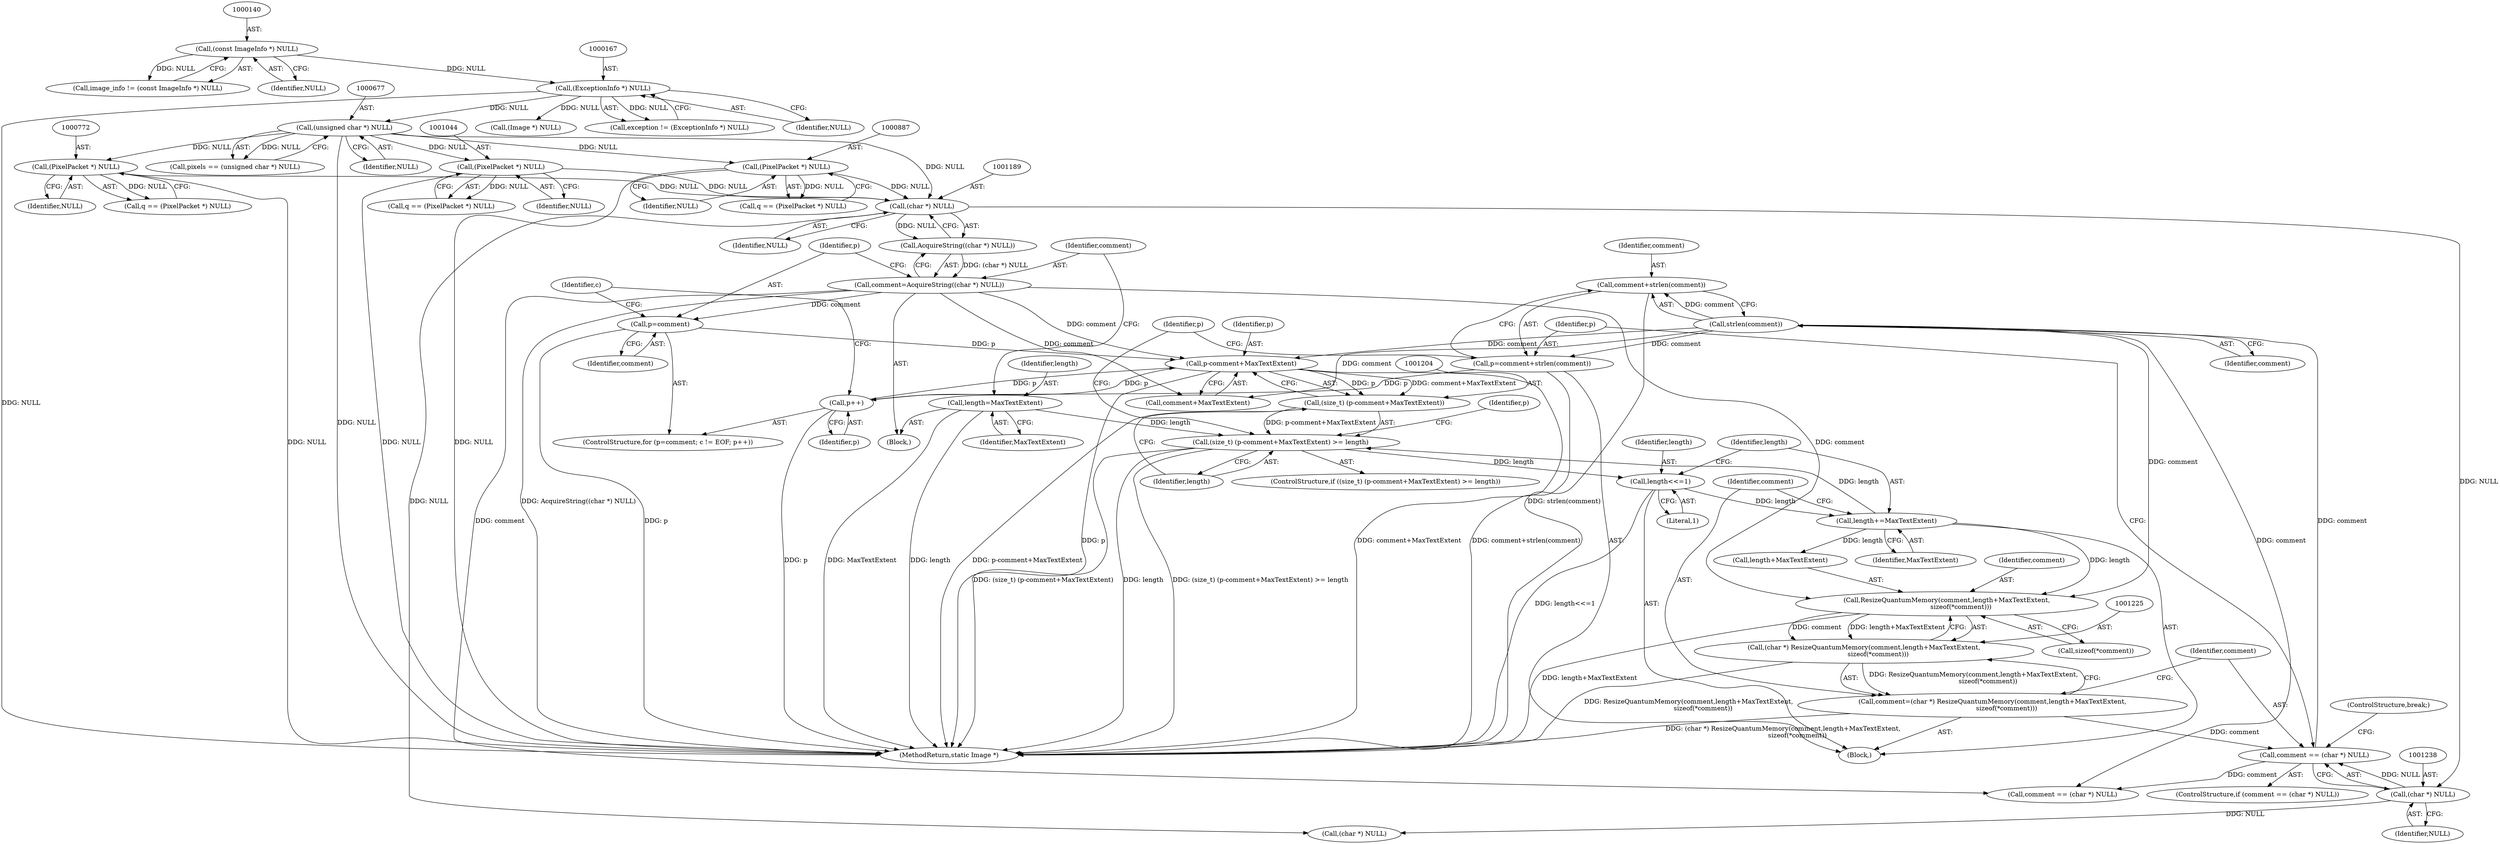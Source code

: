 digraph "0_ImageMagick_424d40ebfcde48bb872eba75179d3d73704fdf1f@API" {
"1001243" [label="(Call,comment+strlen(comment))"];
"1001245" [label="(Call,strlen(comment))"];
"1001235" [label="(Call,comment == (char *) NULL)"];
"1001222" [label="(Call,comment=(char *) ResizeQuantumMemory(comment,length+MaxTextExtent,\n              sizeof(*comment)))"];
"1001224" [label="(Call,(char *) ResizeQuantumMemory(comment,length+MaxTextExtent,\n              sizeof(*comment)))"];
"1001226" [label="(Call,ResizeQuantumMemory(comment,length+MaxTextExtent,\n              sizeof(*comment)))"];
"1001185" [label="(Call,comment=AcquireString((char *) NULL))"];
"1001187" [label="(Call,AcquireString((char *) NULL))"];
"1001188" [label="(Call,(char *) NULL)"];
"1000676" [label="(Call,(unsigned char *) NULL)"];
"1000166" [label="(Call,(ExceptionInfo *) NULL)"];
"1000139" [label="(Call,(const ImageInfo *) NULL)"];
"1000771" [label="(Call,(PixelPacket *) NULL)"];
"1001043" [label="(Call,(PixelPacket *) NULL)"];
"1000886" [label="(Call,(PixelPacket *) NULL)"];
"1001219" [label="(Call,length+=MaxTextExtent)"];
"1001216" [label="(Call,length<<=1)"];
"1001202" [label="(Call,(size_t) (p-comment+MaxTextExtent) >= length)"];
"1001203" [label="(Call,(size_t) (p-comment+MaxTextExtent))"];
"1001205" [label="(Call,p-comment+MaxTextExtent)"];
"1001198" [label="(Call,p++)"];
"1001241" [label="(Call,p=comment+strlen(comment))"];
"1001192" [label="(Call,p=comment)"];
"1001182" [label="(Call,length=MaxTextExtent)"];
"1001237" [label="(Call,(char *) NULL)"];
"1001216" [label="(Call,length<<=1)"];
"1001223" [label="(Identifier,comment)"];
"1001045" [label="(Identifier,NULL)"];
"1000769" [label="(Call,q == (PixelPacket *) NULL)"];
"1000674" [label="(Call,pixels == (unsigned char *) NULL)"];
"1001224" [label="(Call,(char *) ResizeQuantumMemory(comment,length+MaxTextExtent,\n              sizeof(*comment)))"];
"1001192" [label="(Call,p=comment)"];
"1001214" [label="(Identifier,p)"];
"1001239" [label="(Identifier,NULL)"];
"1001236" [label="(Identifier,comment)"];
"1001206" [label="(Identifier,p)"];
"1001222" [label="(Call,comment=(char *) ResizeQuantumMemory(comment,length+MaxTextExtent,\n              sizeof(*comment)))"];
"1001203" [label="(Call,(size_t) (p-comment+MaxTextExtent))"];
"1001191" [label="(ControlStructure,for (p=comment; c != EOF; p++))"];
"1001242" [label="(Identifier,p)"];
"1000139" [label="(Call,(const ImageInfo *) NULL)"];
"1001201" [label="(ControlStructure,if ((size_t) (p-comment+MaxTextExtent) >= length))"];
"1001285" [label="(MethodReturn,static Image *)"];
"1001241" [label="(Call,p=comment+strlen(comment))"];
"1001187" [label="(Call,AcquireString((char *) NULL))"];
"1000886" [label="(Call,(PixelPacket *) NULL)"];
"1001184" [label="(Identifier,MaxTextExtent)"];
"1001183" [label="(Identifier,length)"];
"1001243" [label="(Call,comment+strlen(comment))"];
"1000196" [label="(Call,(Image *) NULL)"];
"1001041" [label="(Call,q == (PixelPacket *) NULL)"];
"1000678" [label="(Identifier,NULL)"];
"1000137" [label="(Call,image_info != (const ImageInfo *) NULL)"];
"1001194" [label="(Identifier,comment)"];
"1001207" [label="(Call,comment+MaxTextExtent)"];
"1001043" [label="(Call,(PixelPacket *) NULL)"];
"1001237" [label="(Call,(char *) NULL)"];
"1001234" [label="(ControlStructure,if (comment == (char *) NULL))"];
"1001198" [label="(Call,p++)"];
"1001210" [label="(Identifier,length)"];
"1001182" [label="(Call,length=MaxTextExtent)"];
"1001245" [label="(Call,strlen(comment))"];
"1000141" [label="(Identifier,NULL)"];
"1001249" [label="(Identifier,p)"];
"1000773" [label="(Identifier,NULL)"];
"1001205" [label="(Call,p-comment+MaxTextExtent)"];
"1000676" [label="(Call,(unsigned char *) NULL)"];
"1001220" [label="(Identifier,length)"];
"1001218" [label="(Literal,1)"];
"1001226" [label="(Call,ResizeQuantumMemory(comment,length+MaxTextExtent,\n              sizeof(*comment)))"];
"1000166" [label="(Call,(ExceptionInfo *) NULL)"];
"1001219" [label="(Call,length+=MaxTextExtent)"];
"1001231" [label="(Call,sizeof(*comment))"];
"1001199" [label="(Identifier,p)"];
"1001196" [label="(Identifier,c)"];
"1001188" [label="(Call,(char *) NULL)"];
"1001240" [label="(ControlStructure,break;)"];
"1000164" [label="(Call,exception != (ExceptionInfo *) NULL)"];
"1001185" [label="(Call,comment=AcquireString((char *) NULL))"];
"1001262" [label="(Call,(char *) NULL)"];
"1001217" [label="(Identifier,length)"];
"1001260" [label="(Call,comment == (char *) NULL)"];
"1001211" [label="(Block,)"];
"1000168" [label="(Identifier,NULL)"];
"1001202" [label="(Call,(size_t) (p-comment+MaxTextExtent) >= length)"];
"1001228" [label="(Call,length+MaxTextExtent)"];
"1001193" [label="(Identifier,p)"];
"1000884" [label="(Call,q == (PixelPacket *) NULL)"];
"1001235" [label="(Call,comment == (char *) NULL)"];
"1001246" [label="(Identifier,comment)"];
"1000771" [label="(Call,(PixelPacket *) NULL)"];
"1001244" [label="(Identifier,comment)"];
"1000888" [label="(Identifier,NULL)"];
"1001186" [label="(Identifier,comment)"];
"1001221" [label="(Identifier,MaxTextExtent)"];
"1001227" [label="(Identifier,comment)"];
"1001160" [label="(Block,)"];
"1001190" [label="(Identifier,NULL)"];
"1001243" -> "1001241"  [label="AST: "];
"1001243" -> "1001245"  [label="CFG: "];
"1001244" -> "1001243"  [label="AST: "];
"1001245" -> "1001243"  [label="AST: "];
"1001241" -> "1001243"  [label="CFG: "];
"1001243" -> "1001285"  [label="DDG: strlen(comment)"];
"1001245" -> "1001243"  [label="DDG: comment"];
"1001245" -> "1001246"  [label="CFG: "];
"1001246" -> "1001245"  [label="AST: "];
"1001245" -> "1001205"  [label="DDG: comment"];
"1001245" -> "1001207"  [label="DDG: comment"];
"1001245" -> "1001226"  [label="DDG: comment"];
"1001245" -> "1001241"  [label="DDG: comment"];
"1001235" -> "1001245"  [label="DDG: comment"];
"1001245" -> "1001260"  [label="DDG: comment"];
"1001235" -> "1001234"  [label="AST: "];
"1001235" -> "1001237"  [label="CFG: "];
"1001236" -> "1001235"  [label="AST: "];
"1001237" -> "1001235"  [label="AST: "];
"1001240" -> "1001235"  [label="CFG: "];
"1001242" -> "1001235"  [label="CFG: "];
"1001222" -> "1001235"  [label="DDG: comment"];
"1001237" -> "1001235"  [label="DDG: NULL"];
"1001235" -> "1001260"  [label="DDG: comment"];
"1001222" -> "1001211"  [label="AST: "];
"1001222" -> "1001224"  [label="CFG: "];
"1001223" -> "1001222"  [label="AST: "];
"1001224" -> "1001222"  [label="AST: "];
"1001236" -> "1001222"  [label="CFG: "];
"1001222" -> "1001285"  [label="DDG: (char *) ResizeQuantumMemory(comment,length+MaxTextExtent,\n              sizeof(*comment))"];
"1001224" -> "1001222"  [label="DDG: ResizeQuantumMemory(comment,length+MaxTextExtent,\n              sizeof(*comment))"];
"1001224" -> "1001226"  [label="CFG: "];
"1001225" -> "1001224"  [label="AST: "];
"1001226" -> "1001224"  [label="AST: "];
"1001224" -> "1001285"  [label="DDG: ResizeQuantumMemory(comment,length+MaxTextExtent,\n              sizeof(*comment))"];
"1001226" -> "1001224"  [label="DDG: comment"];
"1001226" -> "1001224"  [label="DDG: length+MaxTextExtent"];
"1001226" -> "1001231"  [label="CFG: "];
"1001227" -> "1001226"  [label="AST: "];
"1001228" -> "1001226"  [label="AST: "];
"1001231" -> "1001226"  [label="AST: "];
"1001226" -> "1001285"  [label="DDG: length+MaxTextExtent"];
"1001185" -> "1001226"  [label="DDG: comment"];
"1001219" -> "1001226"  [label="DDG: length"];
"1001185" -> "1001160"  [label="AST: "];
"1001185" -> "1001187"  [label="CFG: "];
"1001186" -> "1001185"  [label="AST: "];
"1001187" -> "1001185"  [label="AST: "];
"1001193" -> "1001185"  [label="CFG: "];
"1001185" -> "1001285"  [label="DDG: AcquireString((char *) NULL)"];
"1001187" -> "1001185"  [label="DDG: (char *) NULL"];
"1001185" -> "1001192"  [label="DDG: comment"];
"1001185" -> "1001205"  [label="DDG: comment"];
"1001185" -> "1001207"  [label="DDG: comment"];
"1001185" -> "1001260"  [label="DDG: comment"];
"1001187" -> "1001188"  [label="CFG: "];
"1001188" -> "1001187"  [label="AST: "];
"1001188" -> "1001187"  [label="DDG: NULL"];
"1001188" -> "1001190"  [label="CFG: "];
"1001189" -> "1001188"  [label="AST: "];
"1001190" -> "1001188"  [label="AST: "];
"1000676" -> "1001188"  [label="DDG: NULL"];
"1000771" -> "1001188"  [label="DDG: NULL"];
"1001043" -> "1001188"  [label="DDG: NULL"];
"1000886" -> "1001188"  [label="DDG: NULL"];
"1001188" -> "1001237"  [label="DDG: NULL"];
"1001188" -> "1001262"  [label="DDG: NULL"];
"1000676" -> "1000674"  [label="AST: "];
"1000676" -> "1000678"  [label="CFG: "];
"1000677" -> "1000676"  [label="AST: "];
"1000678" -> "1000676"  [label="AST: "];
"1000674" -> "1000676"  [label="CFG: "];
"1000676" -> "1001285"  [label="DDG: NULL"];
"1000676" -> "1000674"  [label="DDG: NULL"];
"1000166" -> "1000676"  [label="DDG: NULL"];
"1000676" -> "1000771"  [label="DDG: NULL"];
"1000676" -> "1000886"  [label="DDG: NULL"];
"1000676" -> "1001043"  [label="DDG: NULL"];
"1000166" -> "1000164"  [label="AST: "];
"1000166" -> "1000168"  [label="CFG: "];
"1000167" -> "1000166"  [label="AST: "];
"1000168" -> "1000166"  [label="AST: "];
"1000164" -> "1000166"  [label="CFG: "];
"1000166" -> "1001285"  [label="DDG: NULL"];
"1000166" -> "1000164"  [label="DDG: NULL"];
"1000139" -> "1000166"  [label="DDG: NULL"];
"1000166" -> "1000196"  [label="DDG: NULL"];
"1000139" -> "1000137"  [label="AST: "];
"1000139" -> "1000141"  [label="CFG: "];
"1000140" -> "1000139"  [label="AST: "];
"1000141" -> "1000139"  [label="AST: "];
"1000137" -> "1000139"  [label="CFG: "];
"1000139" -> "1000137"  [label="DDG: NULL"];
"1000771" -> "1000769"  [label="AST: "];
"1000771" -> "1000773"  [label="CFG: "];
"1000772" -> "1000771"  [label="AST: "];
"1000773" -> "1000771"  [label="AST: "];
"1000769" -> "1000771"  [label="CFG: "];
"1000771" -> "1001285"  [label="DDG: NULL"];
"1000771" -> "1000769"  [label="DDG: NULL"];
"1001043" -> "1001041"  [label="AST: "];
"1001043" -> "1001045"  [label="CFG: "];
"1001044" -> "1001043"  [label="AST: "];
"1001045" -> "1001043"  [label="AST: "];
"1001041" -> "1001043"  [label="CFG: "];
"1001043" -> "1001285"  [label="DDG: NULL"];
"1001043" -> "1001041"  [label="DDG: NULL"];
"1000886" -> "1000884"  [label="AST: "];
"1000886" -> "1000888"  [label="CFG: "];
"1000887" -> "1000886"  [label="AST: "];
"1000888" -> "1000886"  [label="AST: "];
"1000884" -> "1000886"  [label="CFG: "];
"1000886" -> "1001285"  [label="DDG: NULL"];
"1000886" -> "1000884"  [label="DDG: NULL"];
"1001219" -> "1001211"  [label="AST: "];
"1001219" -> "1001221"  [label="CFG: "];
"1001220" -> "1001219"  [label="AST: "];
"1001221" -> "1001219"  [label="AST: "];
"1001223" -> "1001219"  [label="CFG: "];
"1001219" -> "1001202"  [label="DDG: length"];
"1001216" -> "1001219"  [label="DDG: length"];
"1001219" -> "1001228"  [label="DDG: length"];
"1001216" -> "1001211"  [label="AST: "];
"1001216" -> "1001218"  [label="CFG: "];
"1001217" -> "1001216"  [label="AST: "];
"1001218" -> "1001216"  [label="AST: "];
"1001220" -> "1001216"  [label="CFG: "];
"1001216" -> "1001285"  [label="DDG: length<<=1"];
"1001202" -> "1001216"  [label="DDG: length"];
"1001202" -> "1001201"  [label="AST: "];
"1001202" -> "1001210"  [label="CFG: "];
"1001203" -> "1001202"  [label="AST: "];
"1001210" -> "1001202"  [label="AST: "];
"1001214" -> "1001202"  [label="CFG: "];
"1001249" -> "1001202"  [label="CFG: "];
"1001202" -> "1001285"  [label="DDG: (size_t) (p-comment+MaxTextExtent) >= length"];
"1001202" -> "1001285"  [label="DDG: (size_t) (p-comment+MaxTextExtent)"];
"1001202" -> "1001285"  [label="DDG: length"];
"1001203" -> "1001202"  [label="DDG: p-comment+MaxTextExtent"];
"1001182" -> "1001202"  [label="DDG: length"];
"1001203" -> "1001205"  [label="CFG: "];
"1001204" -> "1001203"  [label="AST: "];
"1001205" -> "1001203"  [label="AST: "];
"1001210" -> "1001203"  [label="CFG: "];
"1001203" -> "1001285"  [label="DDG: p-comment+MaxTextExtent"];
"1001205" -> "1001203"  [label="DDG: p"];
"1001205" -> "1001203"  [label="DDG: comment+MaxTextExtent"];
"1001205" -> "1001207"  [label="CFG: "];
"1001206" -> "1001205"  [label="AST: "];
"1001207" -> "1001205"  [label="AST: "];
"1001205" -> "1001285"  [label="DDG: p"];
"1001205" -> "1001285"  [label="DDG: comment+MaxTextExtent"];
"1001205" -> "1001198"  [label="DDG: p"];
"1001198" -> "1001205"  [label="DDG: p"];
"1001192" -> "1001205"  [label="DDG: p"];
"1001198" -> "1001191"  [label="AST: "];
"1001198" -> "1001199"  [label="CFG: "];
"1001199" -> "1001198"  [label="AST: "];
"1001196" -> "1001198"  [label="CFG: "];
"1001198" -> "1001285"  [label="DDG: p"];
"1001241" -> "1001198"  [label="DDG: p"];
"1001241" -> "1001211"  [label="AST: "];
"1001242" -> "1001241"  [label="AST: "];
"1001249" -> "1001241"  [label="CFG: "];
"1001241" -> "1001285"  [label="DDG: comment+strlen(comment)"];
"1001192" -> "1001191"  [label="AST: "];
"1001192" -> "1001194"  [label="CFG: "];
"1001193" -> "1001192"  [label="AST: "];
"1001194" -> "1001192"  [label="AST: "];
"1001196" -> "1001192"  [label="CFG: "];
"1001192" -> "1001285"  [label="DDG: p"];
"1001182" -> "1001160"  [label="AST: "];
"1001182" -> "1001184"  [label="CFG: "];
"1001183" -> "1001182"  [label="AST: "];
"1001184" -> "1001182"  [label="AST: "];
"1001186" -> "1001182"  [label="CFG: "];
"1001182" -> "1001285"  [label="DDG: MaxTextExtent"];
"1001182" -> "1001285"  [label="DDG: length"];
"1001237" -> "1001239"  [label="CFG: "];
"1001238" -> "1001237"  [label="AST: "];
"1001239" -> "1001237"  [label="AST: "];
"1001237" -> "1001262"  [label="DDG: NULL"];
}
